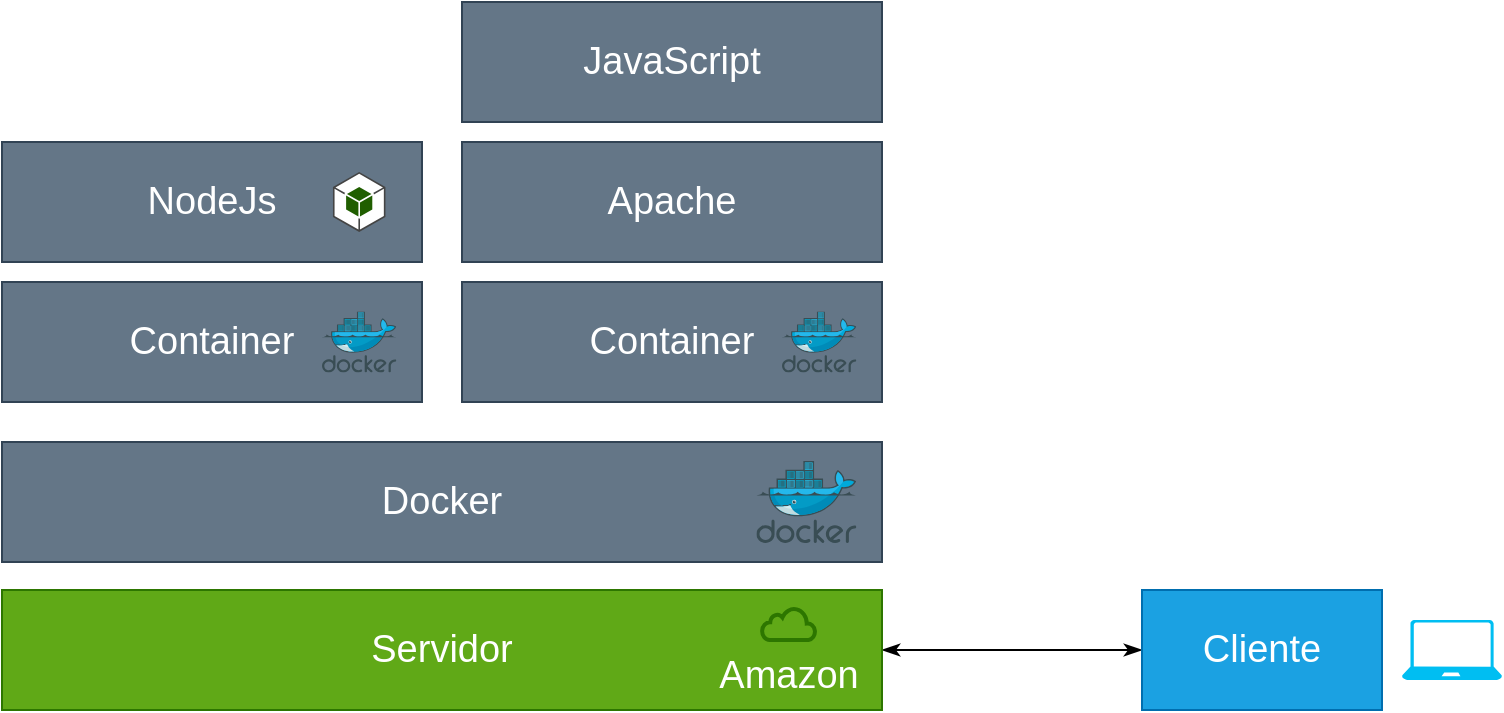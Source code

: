 <mxfile>
    <diagram id="0AemS2fNNMul0-sqoqKw" name="Page-1">
        <mxGraphModel dx="2662" dy="1338" grid="1" gridSize="10" guides="1" tooltips="1" connect="1" arrows="1" fold="1" page="1" pageScale="1" pageWidth="827" pageHeight="1169" math="0" shadow="0">
            <root>
                <mxCell id="0"/>
                <mxCell id="1" parent="0"/>
                <mxCell id="9" style="edgeStyle=none;html=1;fontSize=19;startArrow=classicThin;startFill=1;endArrow=classicThin;endFill=1;" parent="1" source="2" target="5" edge="1">
                    <mxGeometry relative="1" as="geometry"/>
                </mxCell>
                <mxCell id="2" value="Servidor" style="rounded=0;whiteSpace=wrap;html=1;fillColor=#60a917;fontColor=#ffffff;strokeColor=#2D7600;fontSize=19;" parent="1" vertex="1">
                    <mxGeometry x="90" y="674" width="440" height="60" as="geometry"/>
                </mxCell>
                <mxCell id="3" value="Amazon" style="html=1;verticalLabelPosition=bottom;align=center;labelBackgroundColor=none;verticalAlign=top;strokeWidth=2;strokeColor=#2D7600;shadow=0;dashed=0;shape=mxgraph.ios7.icons.cloud;fontSize=19;fillColor=#60a917;fontColor=#ffffff;" parent="1" vertex="1">
                    <mxGeometry x="470" y="683" width="26.67" height="16" as="geometry"/>
                </mxCell>
                <mxCell id="5" value="Cliente" style="rounded=0;whiteSpace=wrap;html=1;fillColor=#1ba1e2;fontColor=#ffffff;strokeColor=#006EAF;fontSize=19;" parent="1" vertex="1">
                    <mxGeometry x="660" y="674" width="120" height="60" as="geometry"/>
                </mxCell>
                <mxCell id="6" value="" style="verticalLabelPosition=bottom;html=1;verticalAlign=top;align=center;strokeColor=none;fillColor=#00BEF2;shape=mxgraph.azure.laptop;pointerEvents=1;fontSize=19;" parent="1" vertex="1">
                    <mxGeometry x="790" y="689" width="50" height="30" as="geometry"/>
                </mxCell>
                <mxCell id="15" value="Docker" style="rounded=0;whiteSpace=wrap;html=1;fillColor=#647687;fontColor=#ffffff;strokeColor=#314354;fontSize=19;" parent="1" vertex="1">
                    <mxGeometry x="90" y="600" width="440" height="60" as="geometry"/>
                </mxCell>
                <mxCell id="13" value="" style="sketch=0;aspect=fixed;html=1;points=[];align=center;image;fontSize=12;image=img/lib/mscae/Docker.svg;labelBackgroundColor=none;" parent="1" vertex="1">
                    <mxGeometry x="467.2" y="609.5" width="50" height="41" as="geometry"/>
                </mxCell>
                <mxCell id="16" value="NodeJs" style="rounded=0;whiteSpace=wrap;html=1;fillColor=#647687;fontColor=#ffffff;strokeColor=#314354;fontSize=19;" parent="1" vertex="1">
                    <mxGeometry x="90" y="450" width="210" height="60" as="geometry"/>
                </mxCell>
                <mxCell id="10" value="" style="outlineConnect=0;dashed=0;verticalLabelPosition=bottom;verticalAlign=top;align=center;html=1;shape=mxgraph.aws3.android;fillColor=#205E00;gradientColor=none;fontSize=19;" parent="1" vertex="1">
                    <mxGeometry x="255.48" y="465" width="26.25" height="30" as="geometry"/>
                </mxCell>
                <mxCell id="17" value="Container" style="rounded=0;whiteSpace=wrap;html=1;fillColor=#647687;fontColor=#ffffff;strokeColor=#314354;fontSize=19;" parent="1" vertex="1">
                    <mxGeometry x="90" y="520" width="210" height="60" as="geometry"/>
                </mxCell>
                <mxCell id="18" value="" style="sketch=0;aspect=fixed;html=1;points=[];align=center;image;fontSize=12;image=img/lib/mscae/Docker.svg;labelBackgroundColor=none;" parent="1" vertex="1">
                    <mxGeometry x="250" y="534.75" width="37.2" height="30.5" as="geometry"/>
                </mxCell>
                <mxCell id="19" value="Container" style="rounded=0;whiteSpace=wrap;html=1;fillColor=#647687;fontColor=#ffffff;strokeColor=#314354;fontSize=19;" parent="1" vertex="1">
                    <mxGeometry x="320" y="520" width="210" height="60" as="geometry"/>
                </mxCell>
                <mxCell id="20" value="Apache" style="rounded=0;whiteSpace=wrap;html=1;fillColor=#647687;fontColor=#ffffff;strokeColor=#314354;fontSize=19;" parent="1" vertex="1">
                    <mxGeometry x="320" y="450" width="210" height="60" as="geometry"/>
                </mxCell>
                <mxCell id="21" value="JavaScript" style="rounded=0;whiteSpace=wrap;html=1;fillColor=#647687;fontColor=#ffffff;strokeColor=#314354;fontSize=19;" parent="1" vertex="1">
                    <mxGeometry x="320" y="380" width="210" height="60" as="geometry"/>
                </mxCell>
                <mxCell id="22" value="" style="sketch=0;aspect=fixed;html=1;points=[];align=center;image;fontSize=12;image=img/lib/mscae/Docker.svg;labelBackgroundColor=none;" parent="1" vertex="1">
                    <mxGeometry x="480" y="534.75" width="37.2" height="30.5" as="geometry"/>
                </mxCell>
            </root>
        </mxGraphModel>
    </diagram>
</mxfile>